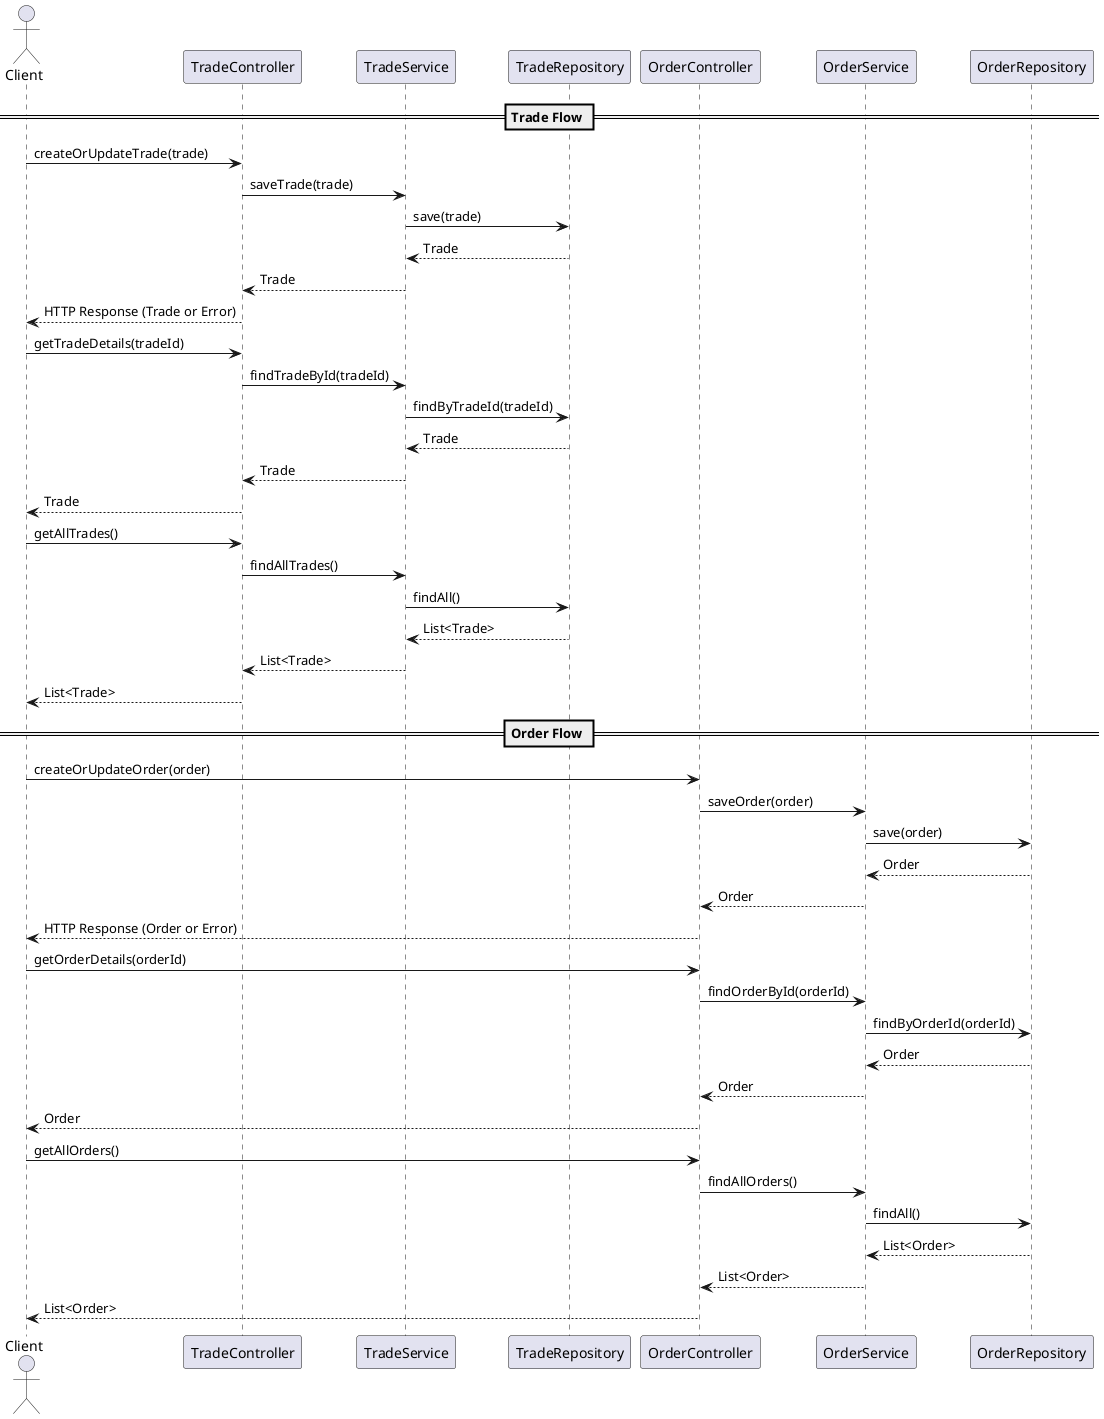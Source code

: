 @startuml
actor Client

== Trade Flow ==

Client -> TradeController : createOrUpdateTrade(trade)
TradeController -> TradeService : saveTrade(trade)
TradeService -> TradeRepository : save(trade)
TradeRepository --> TradeService : Trade
TradeService --> TradeController : Trade
TradeController --> Client : HTTP Response (Trade or Error)

Client -> TradeController : getTradeDetails(tradeId)
TradeController -> TradeService : findTradeById(tradeId)
TradeService -> TradeRepository : findByTradeId(tradeId)
TradeRepository --> TradeService : Trade
TradeService --> TradeController : Trade
TradeController --> Client : Trade

Client -> TradeController : getAllTrades()
TradeController -> TradeService : findAllTrades()
TradeService -> TradeRepository : findAll()
TradeRepository --> TradeService : List<Trade>
TradeService --> TradeController : List<Trade>
TradeController --> Client : List<Trade>

== Order Flow ==

Client -> OrderController : createOrUpdateOrder(order)
OrderController -> OrderService : saveOrder(order)
OrderService -> OrderRepository : save(order)
OrderRepository --> OrderService : Order
OrderService --> OrderController : Order
OrderController --> Client : HTTP Response (Order or Error)

Client -> OrderController : getOrderDetails(orderId)
OrderController -> OrderService : findOrderById(orderId)
OrderService -> OrderRepository : findByOrderId(orderId)
OrderRepository --> OrderService : Order
OrderService --> OrderController : Order
OrderController --> Client : Order

Client -> OrderController : getAllOrders()
OrderController -> OrderService : findAllOrders()
OrderService -> OrderRepository : findAll()
OrderRepository --> OrderService : List<Order>
OrderService --> OrderController : List<Order>
OrderController --> Client : List<Order>

@enduml
